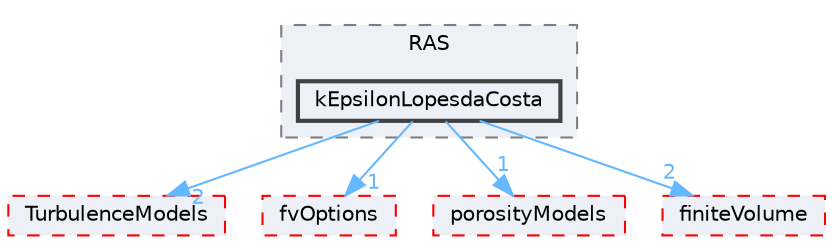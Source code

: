 digraph "src/atmosphericModels/turbulenceModels/RAS/kEpsilonLopesdaCosta"
{
 // LATEX_PDF_SIZE
  bgcolor="transparent";
  edge [fontname=Helvetica,fontsize=10,labelfontname=Helvetica,labelfontsize=10];
  node [fontname=Helvetica,fontsize=10,shape=box,height=0.2,width=0.4];
  compound=true
  subgraph clusterdir_2f721fba6f4f15ba84291a34089c31c3 {
    graph [ bgcolor="#edf0f7", pencolor="grey50", label="RAS", fontname=Helvetica,fontsize=10 style="filled,dashed", URL="dir_2f721fba6f4f15ba84291a34089c31c3.html",tooltip=""]
  dir_367a9317b7b1a372d4497d8c17a63e42 [label="kEpsilonLopesdaCosta", fillcolor="#edf0f7", color="grey25", style="filled,bold", URL="dir_367a9317b7b1a372d4497d8c17a63e42.html",tooltip=""];
  }
  dir_1eda626aeac0f0ad2848c36acaa5d501 [label="TurbulenceModels", fillcolor="#edf0f7", color="red", style="filled,dashed", URL="dir_1eda626aeac0f0ad2848c36acaa5d501.html",tooltip=""];
  dir_3feeed9f14097927738cfbd9bcefd859 [label="fvOptions", fillcolor="#edf0f7", color="red", style="filled,dashed", URL="dir_3feeed9f14097927738cfbd9bcefd859.html",tooltip=""];
  dir_73f7fd65ad0b49e2ce5fa7d967f92c63 [label="porosityModels", fillcolor="#edf0f7", color="red", style="filled,dashed", URL="dir_73f7fd65ad0b49e2ce5fa7d967f92c63.html",tooltip=""];
  dir_9bd15774b555cf7259a6fa18f99fe99b [label="finiteVolume", fillcolor="#edf0f7", color="red", style="filled,dashed", URL="dir_9bd15774b555cf7259a6fa18f99fe99b.html",tooltip=""];
  dir_367a9317b7b1a372d4497d8c17a63e42->dir_1eda626aeac0f0ad2848c36acaa5d501 [headlabel="2", labeldistance=1.5 headhref="dir_002012_004143.html" href="dir_002012_004143.html" color="steelblue1" fontcolor="steelblue1"];
  dir_367a9317b7b1a372d4497d8c17a63e42->dir_3feeed9f14097927738cfbd9bcefd859 [headlabel="1", labeldistance=1.5 headhref="dir_002012_001559.html" href="dir_002012_001559.html" color="steelblue1" fontcolor="steelblue1"];
  dir_367a9317b7b1a372d4497d8c17a63e42->dir_73f7fd65ad0b49e2ce5fa7d967f92c63 [headlabel="1", labeldistance=1.5 headhref="dir_002012_003007.html" href="dir_002012_003007.html" color="steelblue1" fontcolor="steelblue1"];
  dir_367a9317b7b1a372d4497d8c17a63e42->dir_9bd15774b555cf7259a6fa18f99fe99b [headlabel="2", labeldistance=1.5 headhref="dir_002012_001387.html" href="dir_002012_001387.html" color="steelblue1" fontcolor="steelblue1"];
}
